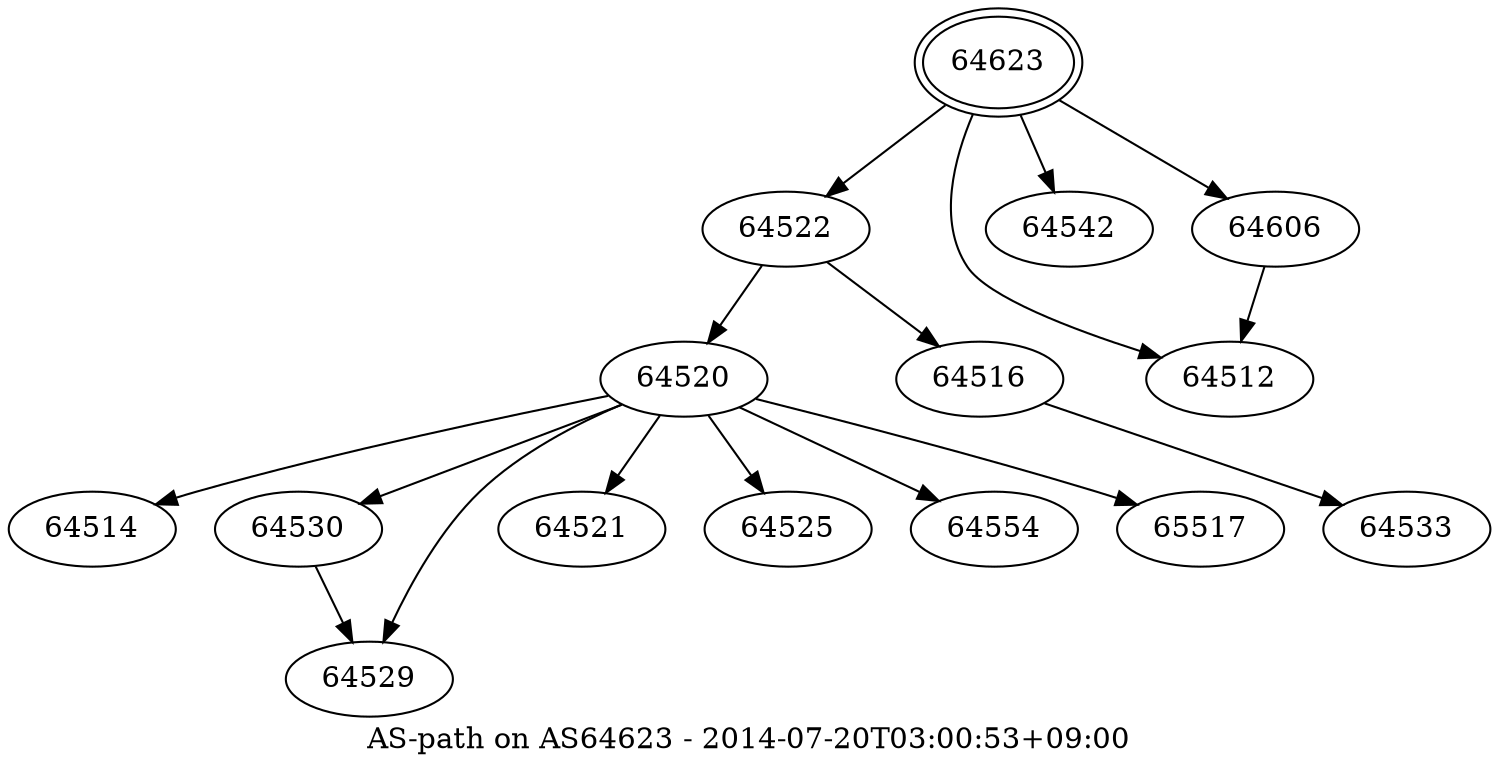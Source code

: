 digraph aspath {
	graph [bb="0,0,599,355",
		center="",
		label="AS-path on AS64623 - 2014-07-20T03:00:53+09:00",
		lheight=0.21,
		lp="299.5,11.5",
		lwidth=4.00
	];
	node [label="\N"];
	64623	 [height=0.61111,
		label=64623,
		peripheries=2,
		pos="412,333",
		width=1.0069];
	64522	 [height=0.5,
		label=64522,
		pos="322,257",
		width=0.89579];
	64623 -> 64522	 [pos="e,339.43,272.33 391.13,314.84 378.02,304.06 361.03,290.09 347.17,278.7"];
	64512	 [height=0.5,
		label=64512,
		pos="469,185",
		width=0.89579];
	64623 -> 64512	 [pos="e,445.09,197.38 403.31,311.32 396.47,291.72 389.8,261.94 401,239 408.49,223.66 422.8,211.48 436.37,202.67"];
	64542	 [height=0.5,
		label=64542,
		pos="442,257",
		width=0.89579];
	64623 -> 64542	 [pos="e,435.1,275.01 420.36,311.39 423.73,303.06 427.67,293.34 431.26,284.5"];
	64606	 [height=0.5,
		label=64606,
		pos="525,257",
		width=0.89579];
	64623 -> 64606	 [pos="e,504.85,271.2 435.96,316.31 453.64,304.73 477.75,288.94 496.43,276.71"];
	64520	 [height=0.5,
		label=64520,
		pos="276,185",
		width=0.89579];
	64522 -> 64520	 [pos="e,286.61,202.15 311.33,239.76 305.64,231.11 298.52,220.27 292.17,210.6"];
	64516	 [height=0.5,
		label=64516,
		pos="368,185",
		width=0.89579];
	64522 -> 64516	 [pos="e,357.39,202.15 332.67,239.76 338.36,231.11 345.48,220.27 351.83,210.6"];
	64514	 [height=0.5,
		label=64514,
		pos="32,113",
		width=0.89579];
	64520 -> 64514	 [pos="e,56.678,124.6 246.55,177.52 206.91,168.52 134.39,151.05 74,131 71.429,130.15 68.79,129.21 66.147,128.24"];
	64530	 [height=0.5,
		label=64530,
		pos="115,113",
		width=0.89579];
	64520 -> 64530	 [pos="e,139.57,124.68 251.2,173.22 223.82,161.31 179.58,142.08 148.98,128.77"];
	64529	 [height=0.5,
		label=64529,
		pos="145,41",
		width=0.89579];
	64520 -> 64529	 [pos="e,151.37,58.978 252.2,172.7 234.51,163.4 210.64,148.86 194,131 176.9,112.65 163.68,87.221 155.3,68.243"];
	64521	 [height=0.5,
		label=64521,
		pos="235,113",
		width=0.89579];
	64520 -> 64521	 [pos="e,244.74,130.63 266.49,167.76 261.54,159.32 255.38,148.8 249.83,139.31"];
	64525	 [height=0.5,
		label=64525,
		pos="318,113",
		width=0.89579];
	64520 -> 64525	 [pos="e,308.02,130.63 285.74,167.76 290.81,159.32 297.12,148.8 302.81,139.31"];
	64554	 [height=0.5,
		label=64554,
		pos="401,113",
		width=0.89579];
	64520 -> 64554	 [pos="e,378.74,126.47 298.06,171.65 318.02,160.47 347.62,143.89 369.96,131.38"];
	65517	 [height=0.5,
		label=65517,
		pos="484,113",
		width=0.89579];
	64520 -> 65517	 [pos="e,458.81,124.58 302.97,174.91 310.72,172.32 319.18,169.53 327,167 377.96,150.53 391.58,149.06 442,131 444.4,130.14 446.86,129.23 \
449.33,128.29"];
	64530 -> 64529	 [pos="e,137.73,58.956 122.11,95.411 125.57,87.335 129.82,77.431 133.71,68.355"];
	64533	 [height=0.5,
		label=64533,
		pos="567,113",
		width=0.89579];
	64516 -> 64533	 [pos="e,541.78,124.49 395.4,175.29 426.87,165.17 479.95,147.7 525,131 527.39,130.11 529.84,129.18 532.31,128.23"];
	64606 -> 64512	 [pos="e,481.66,201.82 512.29,240.12 505.13,231.17 496.05,219.81 488.05,209.81"];
}
